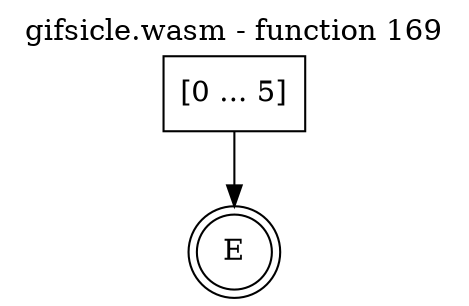 digraph finite_state_machine {
    label = "gifsicle.wasm - function 169"
    labelloc =  t
    labelfontsize = 16
    labelfontcolor = black
    labelfontname = "Helvetica"
    node [shape = doublecircle]; E ;
    node [shape = box];
    node [shape=box, color=black, style=solid] 0[label="[0 ... 5]"]
    0 -> E;
}
